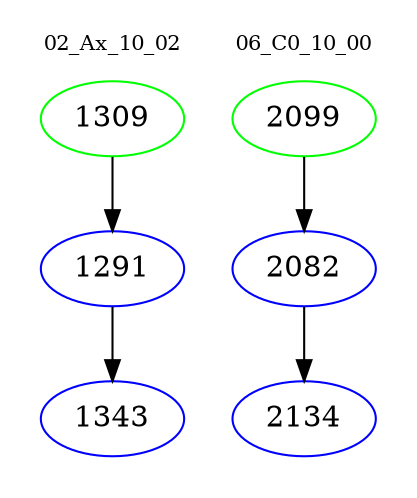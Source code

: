 digraph{
subgraph cluster_0 {
color = white
label = "02_Ax_10_02";
fontsize=10;
T0_1309 [label="1309", color="green"]
T0_1309 -> T0_1291 [color="black"]
T0_1291 [label="1291", color="blue"]
T0_1291 -> T0_1343 [color="black"]
T0_1343 [label="1343", color="blue"]
}
subgraph cluster_1 {
color = white
label = "06_C0_10_00";
fontsize=10;
T1_2099 [label="2099", color="green"]
T1_2099 -> T1_2082 [color="black"]
T1_2082 [label="2082", color="blue"]
T1_2082 -> T1_2134 [color="black"]
T1_2134 [label="2134", color="blue"]
}
}
